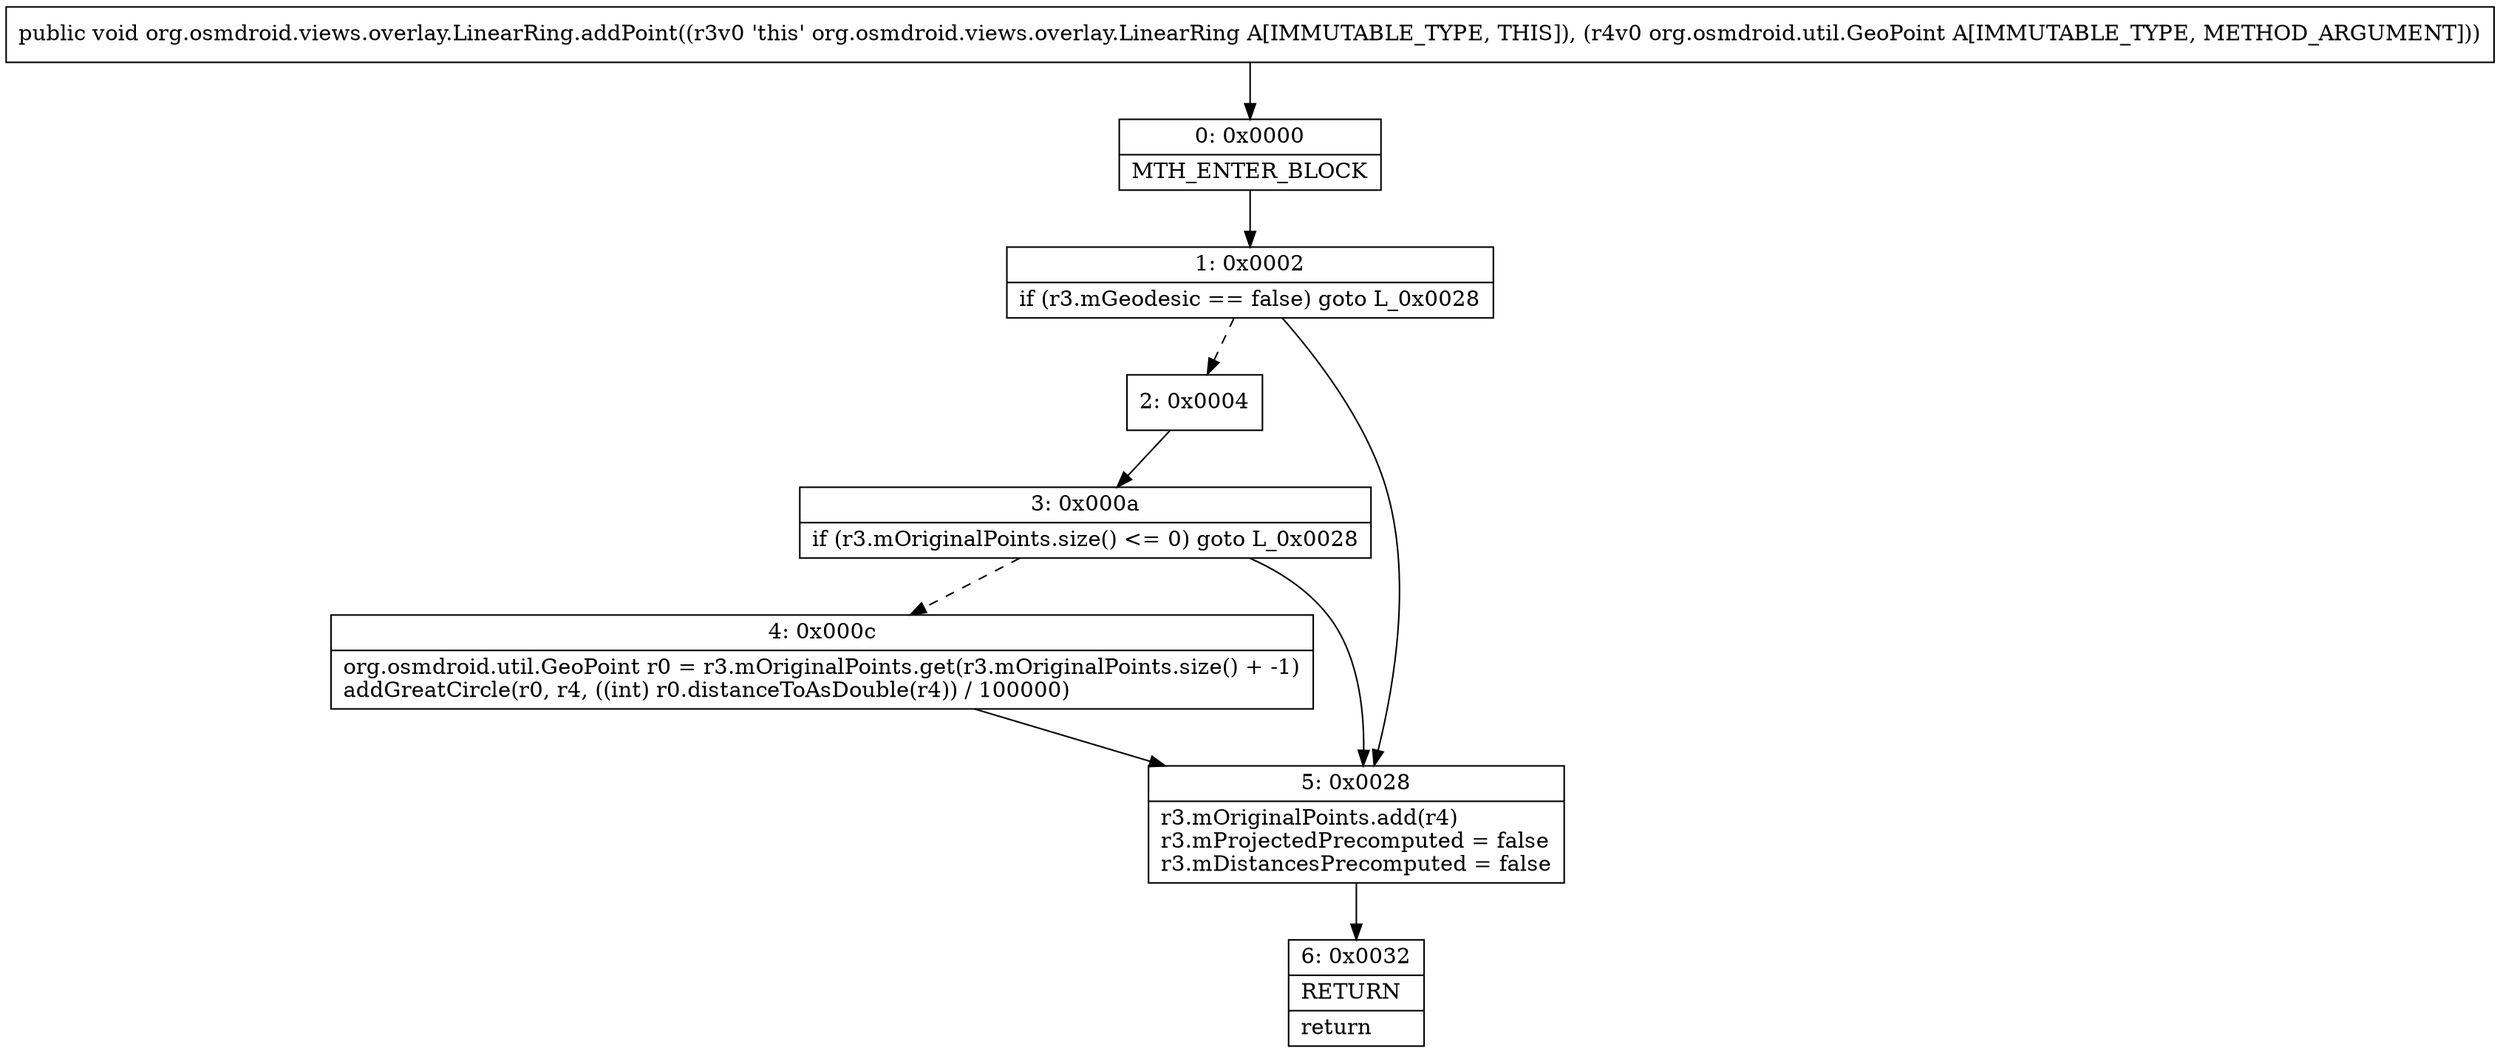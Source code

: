 digraph "CFG fororg.osmdroid.views.overlay.LinearRing.addPoint(Lorg\/osmdroid\/util\/GeoPoint;)V" {
Node_0 [shape=record,label="{0\:\ 0x0000|MTH_ENTER_BLOCK\l}"];
Node_1 [shape=record,label="{1\:\ 0x0002|if (r3.mGeodesic == false) goto L_0x0028\l}"];
Node_2 [shape=record,label="{2\:\ 0x0004}"];
Node_3 [shape=record,label="{3\:\ 0x000a|if (r3.mOriginalPoints.size() \<= 0) goto L_0x0028\l}"];
Node_4 [shape=record,label="{4\:\ 0x000c|org.osmdroid.util.GeoPoint r0 = r3.mOriginalPoints.get(r3.mOriginalPoints.size() + \-1)\laddGreatCircle(r0, r4, ((int) r0.distanceToAsDouble(r4)) \/ 100000)\l}"];
Node_5 [shape=record,label="{5\:\ 0x0028|r3.mOriginalPoints.add(r4)\lr3.mProjectedPrecomputed = false\lr3.mDistancesPrecomputed = false\l}"];
Node_6 [shape=record,label="{6\:\ 0x0032|RETURN\l|return\l}"];
MethodNode[shape=record,label="{public void org.osmdroid.views.overlay.LinearRing.addPoint((r3v0 'this' org.osmdroid.views.overlay.LinearRing A[IMMUTABLE_TYPE, THIS]), (r4v0 org.osmdroid.util.GeoPoint A[IMMUTABLE_TYPE, METHOD_ARGUMENT])) }"];
MethodNode -> Node_0;
Node_0 -> Node_1;
Node_1 -> Node_2[style=dashed];
Node_1 -> Node_5;
Node_2 -> Node_3;
Node_3 -> Node_4[style=dashed];
Node_3 -> Node_5;
Node_4 -> Node_5;
Node_5 -> Node_6;
}

